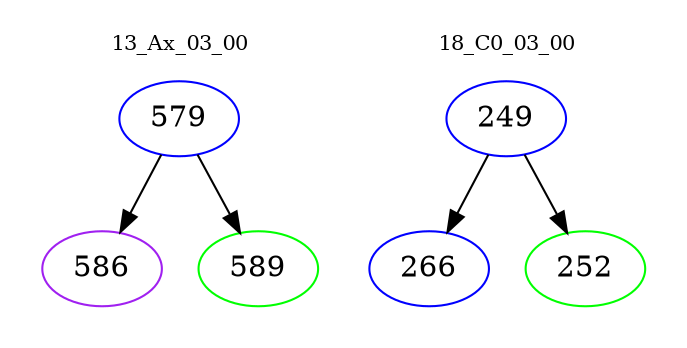 digraph{
subgraph cluster_0 {
color = white
label = "13_Ax_03_00";
fontsize=10;
T0_579 [label="579", color="blue"]
T0_579 -> T0_586 [color="black"]
T0_586 [label="586", color="purple"]
T0_579 -> T0_589 [color="black"]
T0_589 [label="589", color="green"]
}
subgraph cluster_1 {
color = white
label = "18_C0_03_00";
fontsize=10;
T1_249 [label="249", color="blue"]
T1_249 -> T1_266 [color="black"]
T1_266 [label="266", color="blue"]
T1_249 -> T1_252 [color="black"]
T1_252 [label="252", color="green"]
}
}
